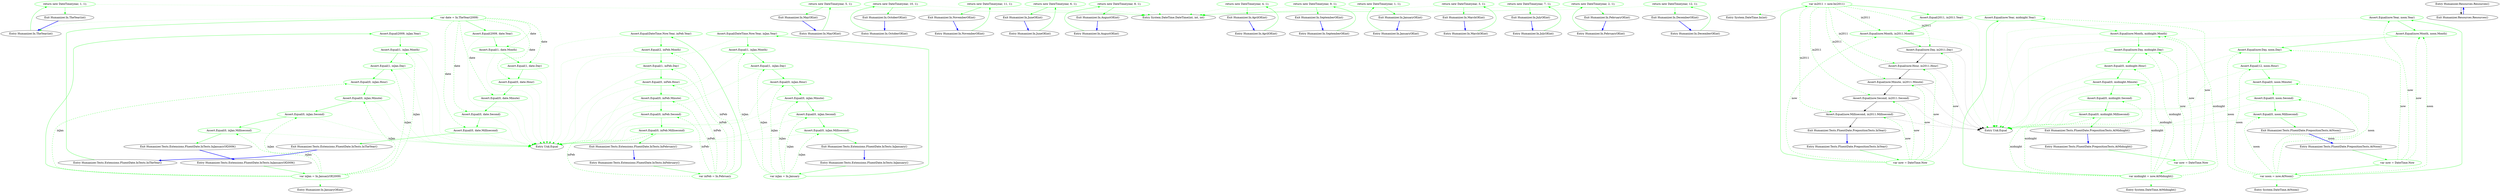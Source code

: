 digraph  {
d1 [label="return new DateTime(year, 1, 1);", span="12-12", cluster="Humanizer.In.TheYear(int)", color=green, community=0];
d0 [label="Entry Humanizer.In.TheYear(int)", span="10-10", cluster="Humanizer.In.TheYear(int)"];
d2 [label="Exit Humanizer.In.TheYear(int)", span="10-10", cluster="Humanizer.In.TheYear(int)"];
d3 [label="Entry System.DateTime.DateTime(int, int, int)", span="0-0", cluster="System.DateTime.DateTime(int, int, int)"];
m0_13 [label="Entry Humanizer.In.MayOf(int)", span="83-83", cluster="Humanizer.In.MayOf(int)", file="In.Months.cs"];
m0_14 [label="return new DateTime(year, 5, 1);", span="85-85", cluster="Humanizer.In.MayOf(int)", color=green, community=0, file="In.Months.cs"];
m0_15 [label="Exit Humanizer.In.MayOf(int)", span="83-83", cluster="Humanizer.In.MayOf(int)", file="In.Months.cs"];
m0_28 [label="Entry Humanizer.In.OctoberOf(int)", span="163-163", cluster="Humanizer.In.OctoberOf(int)", file="In.Months.cs"];
m0_29 [label="return new DateTime(year, 10, 1);", span="165-165", cluster="Humanizer.In.OctoberOf(int)", color=green, community=0, file="In.Months.cs"];
m0_30 [label="Exit Humanizer.In.OctoberOf(int)", span="163-163", cluster="Humanizer.In.OctoberOf(int)", file="In.Months.cs"];
m0_31 [label="Entry Humanizer.In.NovemberOf(int)", span="179-179", cluster="Humanizer.In.NovemberOf(int)", file="In.Months.cs"];
m0_32 [label="return new DateTime(year, 11, 1);", span="181-181", cluster="Humanizer.In.NovemberOf(int)", color=green, community=0, file="In.Months.cs"];
m0_33 [label="Exit Humanizer.In.NovemberOf(int)", span="179-179", cluster="Humanizer.In.NovemberOf(int)", file="In.Months.cs"];
m0_16 [label="Entry Humanizer.In.JuneOf(int)", span="99-99", cluster="Humanizer.In.JuneOf(int)", file="In.Months.cs"];
m0_17 [label="return new DateTime(year, 6, 1);", span="101-101", cluster="Humanizer.In.JuneOf(int)", color=green, community=0, file="In.Months.cs"];
m0_18 [label="Exit Humanizer.In.JuneOf(int)", span="99-99", cluster="Humanizer.In.JuneOf(int)", file="In.Months.cs"];
m0_22 [label="Entry Humanizer.In.AugustOf(int)", span="131-131", cluster="Humanizer.In.AugustOf(int)", file="In.Months.cs"];
m0_23 [label="return new DateTime(year, 8, 1);", span="133-133", cluster="Humanizer.In.AugustOf(int)", color=green, community=0, file="In.Months.cs"];
m0_24 [label="Exit Humanizer.In.AugustOf(int)", span="131-131", cluster="Humanizer.In.AugustOf(int)", file="In.Months.cs"];
m0_10 [label="Entry Humanizer.In.AprilOf(int)", span="67-67", cluster="Humanizer.In.AprilOf(int)", file="In.Months.cs"];
m0_11 [label="return new DateTime(year, 4, 1);", span="69-69", cluster="Humanizer.In.AprilOf(int)", color=green, community=0, file="In.Months.cs"];
m0_12 [label="Exit Humanizer.In.AprilOf(int)", span="67-67", cluster="Humanizer.In.AprilOf(int)", file="In.Months.cs"];
m0_25 [label="Entry Humanizer.In.SeptemberOf(int)", span="147-147", cluster="Humanizer.In.SeptemberOf(int)", file="In.Months.cs"];
m0_26 [label="return new DateTime(year, 9, 1);", span="149-149", cluster="Humanizer.In.SeptemberOf(int)", color=green, community=0, file="In.Months.cs"];
m0_27 [label="Exit Humanizer.In.SeptemberOf(int)", span="147-147", cluster="Humanizer.In.SeptemberOf(int)", file="In.Months.cs"];
m0_0 [label="Entry Humanizer.In.JanuaryOf(int)", span="19-19", cluster="Humanizer.In.JanuaryOf(int)", file="In.Months.cs"];
m0_1 [label="return new DateTime(year, 1, 1);", span="21-21", cluster="Humanizer.In.JanuaryOf(int)", color=green, community=0, file="In.Months.cs"];
m0_2 [label="Exit Humanizer.In.JanuaryOf(int)", span="19-19", cluster="Humanizer.In.JanuaryOf(int)", file="In.Months.cs"];
m0_7 [label="Entry Humanizer.In.MarchOf(int)", span="51-51", cluster="Humanizer.In.MarchOf(int)", file="In.Months.cs"];
m0_8 [label="return new DateTime(year, 3, 1);", span="53-53", cluster="Humanizer.In.MarchOf(int)", color=green, community=0, file="In.Months.cs"];
m0_9 [label="Exit Humanizer.In.MarchOf(int)", span="51-51", cluster="Humanizer.In.MarchOf(int)", file="In.Months.cs"];
m0_19 [label="Entry Humanizer.In.JulyOf(int)", span="115-115", cluster="Humanizer.In.JulyOf(int)", file="In.Months.cs"];
m0_20 [label="return new DateTime(year, 7, 1);", span="117-117", cluster="Humanizer.In.JulyOf(int)", color=green, community=0, file="In.Months.cs"];
m0_21 [label="Exit Humanizer.In.JulyOf(int)", span="115-115", cluster="Humanizer.In.JulyOf(int)", file="In.Months.cs"];
m0_4 [label="Entry Humanizer.In.FebruaryOf(int)", span="35-35", cluster="Humanizer.In.FebruaryOf(int)", file="In.Months.cs"];
m0_5 [label="return new DateTime(year, 2, 1);", span="37-37", cluster="Humanizer.In.FebruaryOf(int)", color=green, community=0, file="In.Months.cs"];
m0_6 [label="Exit Humanizer.In.FebruaryOf(int)", span="35-35", cluster="Humanizer.In.FebruaryOf(int)", file="In.Months.cs"];
m0_34 [label="Entry Humanizer.In.DecemberOf(int)", span="195-195", cluster="Humanizer.In.DecemberOf(int)", file="In.Months.cs"];
m0_35 [label="return new DateTime(year, 12, 1);", span="197-197", cluster="Humanizer.In.DecemberOf(int)", color=green, community=0, file="In.Months.cs"];
m0_36 [label="Exit Humanizer.In.DecemberOf(int)", span="195-195", cluster="Humanizer.In.DecemberOf(int)", file="In.Months.cs"];
m1_11 [label="Entry Humanizer.Tests.Extensions.FluentDate.InTests.InJanuaryOf2009()", span="20-20", cluster="Humanizer.Tests.Extensions.FluentDate.InTests.InJanuaryOf2009()", file="InTests.cs"];
m1_12 [label="var inJan = In.JanuaryOf(2009)", span="22-22", cluster="Humanizer.Tests.Extensions.FluentDate.InTests.InJanuaryOf2009()", color=green, community=0, file="InTests.cs"];
m1_13 [label="Assert.Equal(2009, inJan.Year)", span="23-23", cluster="Humanizer.Tests.Extensions.FluentDate.InTests.InJanuaryOf2009()", color=green, community=0, file="InTests.cs"];
m1_14 [label="Assert.Equal(1, inJan.Month)", span="24-24", cluster="Humanizer.Tests.Extensions.FluentDate.InTests.InJanuaryOf2009()", color=green, community=0, file="InTests.cs"];
m1_15 [label="Assert.Equal(1, inJan.Day)", span="25-25", cluster="Humanizer.Tests.Extensions.FluentDate.InTests.InJanuaryOf2009()", color=green, community=0, file="InTests.cs"];
m1_16 [label="Assert.Equal(0, inJan.Hour)", span="26-26", cluster="Humanizer.Tests.Extensions.FluentDate.InTests.InJanuaryOf2009()", color=green, community=0, file="InTests.cs"];
m1_17 [label="Assert.Equal(0, inJan.Minute)", span="27-27", cluster="Humanizer.Tests.Extensions.FluentDate.InTests.InJanuaryOf2009()", color=green, community=0, file="InTests.cs"];
m1_18 [label="Assert.Equal(0, inJan.Second)", span="28-28", cluster="Humanizer.Tests.Extensions.FluentDate.InTests.InJanuaryOf2009()", color=green, community=0, file="InTests.cs"];
m1_19 [label="Assert.Equal(0, inJan.Millisecond)", span="29-29", cluster="Humanizer.Tests.Extensions.FluentDate.InTests.InJanuaryOf2009()", color=green, community=0, file="InTests.cs"];
m1_20 [label="Exit Humanizer.Tests.Extensions.FluentDate.InTests.InJanuaryOf2009()", span="20-20", cluster="Humanizer.Tests.Extensions.FluentDate.InTests.InJanuaryOf2009()", file="InTests.cs"];
m1_22 [label="Entry Humanizer.Tests.Extensions.FluentDate.InTests.InFebruary()", span="33-33", cluster="Humanizer.Tests.Extensions.FluentDate.InTests.InFebruary()", file="InTests.cs"];
m1_23 [label="var inFeb = In.February", span="35-35", cluster="Humanizer.Tests.Extensions.FluentDate.InTests.InFebruary()", color=green, community=0, file="InTests.cs"];
m1_24 [label="Assert.Equal(DateTime.Now.Year, inFeb.Year)", span="36-36", cluster="Humanizer.Tests.Extensions.FluentDate.InTests.InFebruary()", color=green, community=0, file="InTests.cs"];
m1_25 [label="Assert.Equal(2, inFeb.Month)", span="37-37", cluster="Humanizer.Tests.Extensions.FluentDate.InTests.InFebruary()", color=green, community=0, file="InTests.cs"];
m1_26 [label="Assert.Equal(1, inFeb.Day)", span="38-38", cluster="Humanizer.Tests.Extensions.FluentDate.InTests.InFebruary()", color=green, community=0, file="InTests.cs"];
m1_27 [label="Assert.Equal(0, inFeb.Hour)", span="39-39", cluster="Humanizer.Tests.Extensions.FluentDate.InTests.InFebruary()", color=green, community=0, file="InTests.cs"];
m1_28 [label="Assert.Equal(0, inFeb.Minute)", span="40-40", cluster="Humanizer.Tests.Extensions.FluentDate.InTests.InFebruary()", color=green, community=0, file="InTests.cs"];
m1_29 [label="Assert.Equal(0, inFeb.Second)", span="41-41", cluster="Humanizer.Tests.Extensions.FluentDate.InTests.InFebruary()", color=green, community=0, file="InTests.cs"];
m1_30 [label="Assert.Equal(0, inFeb.Millisecond)", span="42-42", cluster="Humanizer.Tests.Extensions.FluentDate.InTests.InFebruary()", color=green, community=0, file="InTests.cs"];
m1_31 [label="Exit Humanizer.Tests.Extensions.FluentDate.InTests.InFebruary()", span="33-33", cluster="Humanizer.Tests.Extensions.FluentDate.InTests.InFebruary()", file="InTests.cs"];
m1_21 [label="Entry Humanizer.In.JanuaryOf(int)", span="19-19", cluster="Humanizer.In.JanuaryOf(int)", file="InTests.cs"];
m1_10 [label="Entry Unk.Equal", span="", cluster="Unk.Equal", file="InTests.cs"];
m1_32 [label="Entry Humanizer.Tests.Extensions.FluentDate.InTests.InTheYear()", span="46-46", cluster="Humanizer.Tests.Extensions.FluentDate.InTests.InTheYear()", file="InTests.cs"];
m1_33 [label="var date = In.TheYear(2009)", span="48-48", cluster="Humanizer.Tests.Extensions.FluentDate.InTests.InTheYear()", color=green, community=0, file="InTests.cs"];
m1_34 [label="Assert.Equal(2009, date.Year)", span="49-49", cluster="Humanizer.Tests.Extensions.FluentDate.InTests.InTheYear()", color=green, community=0, file="InTests.cs"];
m1_35 [label="Assert.Equal(1, date.Month)", span="50-50", cluster="Humanizer.Tests.Extensions.FluentDate.InTests.InTheYear()", color=green, community=0, file="InTests.cs"];
m1_36 [label="Assert.Equal(1, date.Day)", span="51-51", cluster="Humanizer.Tests.Extensions.FluentDate.InTests.InTheYear()", color=green, community=0, file="InTests.cs"];
m1_37 [label="Assert.Equal(0, date.Hour)", span="52-52", cluster="Humanizer.Tests.Extensions.FluentDate.InTests.InTheYear()", color=green, community=0, file="InTests.cs"];
m1_38 [label="Assert.Equal(0, date.Minute)", span="53-53", cluster="Humanizer.Tests.Extensions.FluentDate.InTests.InTheYear()", color=green, community=0, file="InTests.cs"];
m1_39 [label="Assert.Equal(0, date.Second)", span="54-54", cluster="Humanizer.Tests.Extensions.FluentDate.InTests.InTheYear()", color=green, community=0, file="InTests.cs"];
m1_40 [label="Assert.Equal(0, date.Millisecond)", span="55-55", cluster="Humanizer.Tests.Extensions.FluentDate.InTests.InTheYear()", color=green, community=0, file="InTests.cs"];
m1_41 [label="Exit Humanizer.Tests.Extensions.FluentDate.InTests.InTheYear()", span="46-46", cluster="Humanizer.Tests.Extensions.FluentDate.InTests.InTheYear()", file="InTests.cs"];
m1_0 [label="Entry Humanizer.Tests.Extensions.FluentDate.InTests.InJanuary()", span="7-7", cluster="Humanizer.Tests.Extensions.FluentDate.InTests.InJanuary()", file="InTests.cs"];
m1_1 [label="var inJan = In.January", span="9-9", cluster="Humanizer.Tests.Extensions.FluentDate.InTests.InJanuary()", color=green, community=0, file="InTests.cs"];
m1_2 [label="Assert.Equal(DateTime.Now.Year, inJan.Year)", span="10-10", cluster="Humanizer.Tests.Extensions.FluentDate.InTests.InJanuary()", color=green, community=0, file="InTests.cs"];
m1_3 [label="Assert.Equal(1, inJan.Month)", span="11-11", cluster="Humanizer.Tests.Extensions.FluentDate.InTests.InJanuary()", color=green, community=0, file="InTests.cs"];
m1_4 [label="Assert.Equal(1, inJan.Day)", span="12-12", cluster="Humanizer.Tests.Extensions.FluentDate.InTests.InJanuary()", color=green, community=0, file="InTests.cs"];
m1_5 [label="Assert.Equal(0, inJan.Hour)", span="13-13", cluster="Humanizer.Tests.Extensions.FluentDate.InTests.InJanuary()", color=green, community=0, file="InTests.cs"];
m1_6 [label="Assert.Equal(0, inJan.Minute)", span="14-14", cluster="Humanizer.Tests.Extensions.FluentDate.InTests.InJanuary()", color=green, community=0, file="InTests.cs"];
m1_7 [label="Assert.Equal(0, inJan.Second)", span="15-15", cluster="Humanizer.Tests.Extensions.FluentDate.InTests.InJanuary()", color=green, community=0, file="InTests.cs"];
m1_8 [label="Assert.Equal(0, inJan.Millisecond)", span="16-16", cluster="Humanizer.Tests.Extensions.FluentDate.InTests.InJanuary()", color=green, community=0, file="InTests.cs"];
m1_9 [label="Exit Humanizer.Tests.Extensions.FluentDate.InTests.InJanuary()", span="7-7", cluster="Humanizer.Tests.Extensions.FluentDate.InTests.InJanuary()", file="InTests.cs"];
m4_36 [label="Entry System.DateTime.In(int)", span="36-36", cluster="System.DateTime.In(int)", file="PrepositionsExtensions.cs"];
m4_25 [label="Entry Humanizer.Tests.FluentDate.PrepositionTests.InYear()", span="36-36", cluster="Humanizer.Tests.FluentDate.PrepositionTests.InYear()", file="PrepositionsExtensions.cs"];
m4_26 [label="var now = DateTime.Now", span="38-38", cluster="Humanizer.Tests.FluentDate.PrepositionTests.InYear()", color=green, community=0, file="PrepositionsExtensions.cs"];
m4_27 [label="var in2011 = now.In(2011)", span="39-39", cluster="Humanizer.Tests.FluentDate.PrepositionTests.InYear()", color=green, community=0, file="PrepositionsExtensions.cs"];
m4_29 [label="Assert.Equal(now.Month, in2011.Month)", span="41-41", cluster="Humanizer.Tests.FluentDate.PrepositionTests.InYear()", color=green, community=0, file="PrepositionsExtensions.cs"];
m4_30 [label="Assert.Equal(now.Day, in2011.Day)", span="42-42", cluster="Humanizer.Tests.FluentDate.PrepositionTests.InYear()", file="PrepositionsExtensions.cs"];
m4_31 [label="Assert.Equal(now.Hour, in2011.Hour)", span="43-43", cluster="Humanizer.Tests.FluentDate.PrepositionTests.InYear()", file="PrepositionsExtensions.cs"];
m4_32 [label="Assert.Equal(now.Minute, in2011.Minute)", span="44-44", cluster="Humanizer.Tests.FluentDate.PrepositionTests.InYear()", file="PrepositionsExtensions.cs"];
m4_33 [label="Assert.Equal(now.Second, in2011.Second)", span="45-45", cluster="Humanizer.Tests.FluentDate.PrepositionTests.InYear()", file="PrepositionsExtensions.cs"];
m4_34 [label="Assert.Equal(now.Millisecond, in2011.Millisecond)", span="46-46", cluster="Humanizer.Tests.FluentDate.PrepositionTests.InYear()", file="PrepositionsExtensions.cs"];
m4_28 [label="Assert.Equal(2011, in2011.Year)", span="40-40", cluster="Humanizer.Tests.FluentDate.PrepositionTests.InYear()", color=green, community=0, file="PrepositionsExtensions.cs"];
m4_35 [label="Exit Humanizer.Tests.FluentDate.PrepositionTests.InYear()", span="36-36", cluster="Humanizer.Tests.FluentDate.PrepositionTests.InYear()", file="PrepositionsExtensions.cs"];
m4_0 [label="Entry Humanizer.Tests.FluentDate.PrepositionTests.AtMidnight()", span="8-8", cluster="Humanizer.Tests.FluentDate.PrepositionTests.AtMidnight()", file="PrepositionsExtensions.cs"];
m4_1 [label="var now = DateTime.Now", span="10-10", cluster="Humanizer.Tests.FluentDate.PrepositionTests.AtMidnight()", color=green, community=0, file="PrepositionsExtensions.cs"];
m4_2 [label="var midnight = now.AtMidnight()", span="11-11", cluster="Humanizer.Tests.FluentDate.PrepositionTests.AtMidnight()", color=green, community=0, file="PrepositionsExtensions.cs"];
m4_3 [label="Assert.Equal(now.Year, midnight.Year)", span="12-12", cluster="Humanizer.Tests.FluentDate.PrepositionTests.AtMidnight()", color=green, community=0, file="PrepositionsExtensions.cs"];
m4_4 [label="Assert.Equal(now.Month, midnight.Month)", span="13-13", cluster="Humanizer.Tests.FluentDate.PrepositionTests.AtMidnight()", color=green, community=0, file="PrepositionsExtensions.cs"];
m4_5 [label="Assert.Equal(now.Day, midnight.Day)", span="14-14", cluster="Humanizer.Tests.FluentDate.PrepositionTests.AtMidnight()", color=green, community=0, file="PrepositionsExtensions.cs"];
m4_6 [label="Assert.Equal(0, midnight.Hour)", span="15-15", cluster="Humanizer.Tests.FluentDate.PrepositionTests.AtMidnight()", color=green, community=0, file="PrepositionsExtensions.cs"];
m4_7 [label="Assert.Equal(0, midnight.Minute)", span="16-16", cluster="Humanizer.Tests.FluentDate.PrepositionTests.AtMidnight()", color=green, community=0, file="PrepositionsExtensions.cs"];
m4_8 [label="Assert.Equal(0, midnight.Second)", span="17-17", cluster="Humanizer.Tests.FluentDate.PrepositionTests.AtMidnight()", color=green, community=0, file="PrepositionsExtensions.cs"];
m4_9 [label="Assert.Equal(0, midnight.Millisecond)", span="18-18", cluster="Humanizer.Tests.FluentDate.PrepositionTests.AtMidnight()", color=green, community=0, file="PrepositionsExtensions.cs"];
m4_10 [label="Exit Humanizer.Tests.FluentDate.PrepositionTests.AtMidnight()", span="8-8", cluster="Humanizer.Tests.FluentDate.PrepositionTests.AtMidnight()", file="PrepositionsExtensions.cs"];
m4_24 [label="Entry System.DateTime.AtNoon()", span="25-25", cluster="System.DateTime.AtNoon()", file="PrepositionsExtensions.cs"];
m4_12 [label="Entry Unk.Equal", span="", cluster="Unk.Equal", file="PrepositionsExtensions.cs"];
m4_13 [label="Entry Humanizer.Tests.FluentDate.PrepositionTests.AtNoon()", span="22-22", cluster="Humanizer.Tests.FluentDate.PrepositionTests.AtNoon()", file="PrepositionsExtensions.cs"];
m4_14 [label="var now = DateTime.Now", span="24-24", cluster="Humanizer.Tests.FluentDate.PrepositionTests.AtNoon()", color=green, community=0, file="PrepositionsExtensions.cs"];
m4_15 [label="var noon = now.AtNoon()", span="25-25", cluster="Humanizer.Tests.FluentDate.PrepositionTests.AtNoon()", color=green, community=0, file="PrepositionsExtensions.cs"];
m4_16 [label="Assert.Equal(now.Year, noon.Year)", span="26-26", cluster="Humanizer.Tests.FluentDate.PrepositionTests.AtNoon()", color=green, community=0, file="PrepositionsExtensions.cs"];
m4_17 [label="Assert.Equal(now.Month, noon.Month)", span="27-27", cluster="Humanizer.Tests.FluentDate.PrepositionTests.AtNoon()", color=green, community=0, file="PrepositionsExtensions.cs"];
m4_18 [label="Assert.Equal(now.Day, noon.Day)", span="28-28", cluster="Humanizer.Tests.FluentDate.PrepositionTests.AtNoon()", color=green, community=0, file="PrepositionsExtensions.cs"];
m4_19 [label="Assert.Equal(12, noon.Hour)", span="29-29", cluster="Humanizer.Tests.FluentDate.PrepositionTests.AtNoon()", color=green, community=0, file="PrepositionsExtensions.cs"];
m4_20 [label="Assert.Equal(0, noon.Minute)", span="30-30", cluster="Humanizer.Tests.FluentDate.PrepositionTests.AtNoon()", color=green, community=0, file="PrepositionsExtensions.cs"];
m4_21 [label="Assert.Equal(0, noon.Second)", span="31-31", cluster="Humanizer.Tests.FluentDate.PrepositionTests.AtNoon()", color=green, community=0, file="PrepositionsExtensions.cs"];
m4_22 [label="Assert.Equal(0, noon.Millisecond)", span="32-32", cluster="Humanizer.Tests.FluentDate.PrepositionTests.AtNoon()", color=green, community=0, file="PrepositionsExtensions.cs"];
m4_23 [label="Exit Humanizer.Tests.FluentDate.PrepositionTests.AtNoon()", span="22-22", cluster="Humanizer.Tests.FluentDate.PrepositionTests.AtNoon()", file="PrepositionsExtensions.cs"];
m4_11 [label="Entry System.DateTime.AtMidnight()", span="15-15", cluster="System.DateTime.AtMidnight()", file="PrepositionsExtensions.cs"];
m6_0 [label="Entry Humanizer.Resources.Resources()", span="31-31", cluster="Humanizer.Resources.Resources()", file="Resources.Designer.cs"];
m6_1 [label="Exit Humanizer.Resources.Resources()", span="31-31", cluster="Humanizer.Resources.Resources()", file="Resources.Designer.cs"];
d1 -> d2  [key=0, style=solid, color=green];
d1 -> d3  [key=2, style=dotted, color=green];
d0 -> d1  [key=0, style=solid, color=green];
d2 -> d0  [key=0, style=bold, color=blue];
m0_13 -> m0_14  [key=0, style=solid, color=green];
m0_14 -> m0_15  [key=0, style=solid, color=green];
m0_14 -> d3  [key=2, style=dotted, color=green];
m0_15 -> m0_13  [key=0, style=bold, color=blue];
m0_28 -> m0_29  [key=0, style=solid, color=green];
m0_29 -> m0_30  [key=0, style=solid, color=green];
m0_29 -> d3  [key=2, style=dotted, color=green];
m0_30 -> m0_28  [key=0, style=bold, color=blue];
m0_31 -> m0_32  [key=0, style=solid, color=green];
m0_32 -> m0_33  [key=0, style=solid, color=green];
m0_32 -> d3  [key=2, style=dotted, color=green];
m0_33 -> m0_31  [key=0, style=bold, color=blue];
m0_16 -> m0_17  [key=0, style=solid, color=green];
m0_17 -> m0_18  [key=0, style=solid, color=green];
m0_17 -> d3  [key=2, style=dotted, color=green];
m0_18 -> m0_16  [key=0, style=bold, color=blue];
m0_22 -> m0_23  [key=0, style=solid, color=green];
m0_23 -> m0_24  [key=0, style=solid, color=green];
m0_23 -> d3  [key=2, style=dotted, color=green];
m0_24 -> m0_22  [key=0, style=bold, color=blue];
m0_10 -> m0_11  [key=0, style=solid, color=green];
m0_11 -> m0_12  [key=0, style=solid, color=green];
m0_11 -> d3  [key=2, style=dotted, color=green];
m0_12 -> m0_10  [key=0, style=bold, color=blue];
m0_25 -> m0_26  [key=0, style=solid, color=green];
m0_26 -> m0_27  [key=0, style=solid, color=green];
m0_26 -> d3  [key=2, style=dotted, color=green];
m0_27 -> m0_25  [key=0, style=bold, color=blue];
m0_0 -> m0_1  [key=0, style=solid, color=green];
m0_1 -> m0_2  [key=0, style=solid, color=green];
m0_1 -> d3  [key=2, style=dotted, color=green];
m0_2 -> m0_0  [key=0, style=bold, color=blue];
m0_7 -> m0_8  [key=0, style=solid, color=green];
m0_8 -> m0_9  [key=0, style=solid, color=green];
m0_8 -> d3  [key=2, style=dotted, color=green];
m0_9 -> m0_7  [key=0, style=bold, color=blue];
m0_19 -> m0_20  [key=0, style=solid, color=green];
m0_20 -> m0_21  [key=0, style=solid, color=green];
m0_20 -> d3  [key=2, style=dotted, color=green];
m0_21 -> m0_19  [key=0, style=bold, color=blue];
m0_4 -> m0_5  [key=0, style=solid, color=green];
m0_5 -> m0_6  [key=0, style=solid, color=green];
m0_5 -> d3  [key=2, style=dotted, color=green];
m0_6 -> m0_4  [key=0, style=bold, color=blue];
m0_34 -> m0_35  [key=0, style=solid, color=green];
m0_35 -> m0_36  [key=0, style=solid, color=green];
m0_35 -> d3  [key=2, style=dotted, color=green];
m0_36 -> m0_34  [key=0, style=bold, color=blue];
m1_11 -> m1_12  [key=0, style=solid, color=green];
m1_12 -> m1_13  [key=0, style=solid, color=green];
m1_12 -> m1_21  [key=2, style=dotted, color=green];
m1_12 -> m1_14  [key=1, style=dashed, color=green, label=inJan];
m1_12 -> m1_15  [key=1, style=dashed, color=green, label=inJan];
m1_12 -> m1_16  [key=1, style=dashed, color=green, label=inJan];
m1_12 -> m1_17  [key=1, style=dashed, color=green, label=inJan];
m1_12 -> m1_18  [key=1, style=dashed, color=green, label=inJan];
m1_12 -> m1_19  [key=1, style=dashed, color=green, label=inJan];
m1_13 -> m1_14  [key=0, style=solid, color=green];
m1_13 -> m1_10  [key=2, style=dotted, color=green];
m1_14 -> m1_15  [key=0, style=solid, color=green];
m1_14 -> m1_10  [key=2, style=dotted, color=green];
m1_15 -> m1_16  [key=0, style=solid, color=green];
m1_15 -> m1_10  [key=2, style=dotted, color=green];
m1_16 -> m1_17  [key=0, style=solid, color=green];
m1_16 -> m1_10  [key=2, style=dotted, color=green];
m1_17 -> m1_18  [key=0, style=solid, color=green];
m1_17 -> m1_10  [key=2, style=dotted, color=green];
m1_18 -> m1_19  [key=0, style=solid, color=green];
m1_18 -> m1_10  [key=2, style=dotted, color=green];
m1_19 -> m1_20  [key=0, style=solid, color=green];
m1_19 -> m1_10  [key=2, style=dotted, color=green];
m1_20 -> m1_11  [key=0, style=bold, color=blue];
m1_22 -> m1_23  [key=0, style=solid, color=green];
m1_23 -> m1_24  [key=0, style=solid, color=green];
m1_23 -> m1_25  [key=1, style=dashed, color=green, label=inFeb];
m1_23 -> m1_26  [key=1, style=dashed, color=green, label=inFeb];
m1_23 -> m1_27  [key=1, style=dashed, color=green, label=inFeb];
m1_23 -> m1_28  [key=1, style=dashed, color=green, label=inFeb];
m1_23 -> m1_29  [key=1, style=dashed, color=green, label=inFeb];
m1_23 -> m1_30  [key=1, style=dashed, color=green, label=inFeb];
m1_24 -> m1_25  [key=0, style=solid, color=green];
m1_24 -> m1_10  [key=2, style=dotted, color=green];
m1_25 -> m1_26  [key=0, style=solid, color=green];
m1_25 -> m1_10  [key=2, style=dotted, color=green];
m1_26 -> m1_27  [key=0, style=solid, color=green];
m1_26 -> m1_10  [key=2, style=dotted, color=green];
m1_27 -> m1_28  [key=0, style=solid, color=green];
m1_27 -> m1_10  [key=2, style=dotted, color=green];
m1_28 -> m1_29  [key=0, style=solid, color=green];
m1_28 -> m1_10  [key=2, style=dotted, color=green];
m1_29 -> m1_30  [key=0, style=solid, color=green];
m1_29 -> m1_10  [key=2, style=dotted, color=green];
m1_30 -> m1_31  [key=0, style=solid, color=green];
m1_30 -> m1_10  [key=2, style=dotted, color=green];
m1_31 -> m1_22  [key=0, style=bold, color=blue];
m1_32 -> m1_33  [key=0, style=solid, color=green];
m1_33 -> m1_34  [key=0, style=solid, color=green];
m1_33 -> d0  [key=2, style=dotted, color=green];
m1_33 -> m1_35  [key=1, style=dashed, color=green, label=date];
m1_33 -> m1_36  [key=1, style=dashed, color=green, label=date];
m1_33 -> m1_37  [key=1, style=dashed, color=green, label=date];
m1_33 -> m1_38  [key=1, style=dashed, color=green, label=date];
m1_33 -> m1_39  [key=1, style=dashed, color=green, label=date];
m1_33 -> m1_40  [key=1, style=dashed, color=green, label=date];
m1_34 -> m1_35  [key=0, style=solid, color=green];
m1_34 -> m1_10  [key=2, style=dotted, color=green];
m1_35 -> m1_36  [key=0, style=solid, color=green];
m1_35 -> m1_10  [key=2, style=dotted, color=green];
m1_36 -> m1_37  [key=0, style=solid, color=green];
m1_36 -> m1_10  [key=2, style=dotted, color=green];
m1_37 -> m1_38  [key=0, style=solid, color=green];
m1_37 -> m1_10  [key=2, style=dotted, color=green];
m1_38 -> m1_39  [key=0, style=solid, color=green];
m1_38 -> m1_10  [key=2, style=dotted, color=green];
m1_39 -> m1_40  [key=0, style=solid, color=green];
m1_39 -> m1_10  [key=2, style=dotted, color=green];
m1_40 -> m1_41  [key=0, style=solid, color=green];
m1_40 -> m1_10  [key=2, style=dotted, color=green];
m1_41 -> m1_32  [key=0, style=bold, color=blue];
m1_0 -> m1_1  [key=0, style=solid, color=green];
m1_1 -> m1_2  [key=0, style=solid, color=green];
m1_1 -> m1_3  [key=1, style=dashed, color=green, label=inJan];
m1_1 -> m1_4  [key=1, style=dashed, color=green, label=inJan];
m1_1 -> m1_5  [key=1, style=dashed, color=green, label=inJan];
m1_1 -> m1_6  [key=1, style=dashed, color=green, label=inJan];
m1_1 -> m1_7  [key=1, style=dashed, color=green, label=inJan];
m1_1 -> m1_8  [key=1, style=dashed, color=green, label=inJan];
m1_2 -> m1_3  [key=0, style=solid, color=green];
m1_2 -> m1_10  [key=2, style=dotted, color=green];
m1_3 -> m1_4  [key=0, style=solid, color=green];
m1_3 -> m1_10  [key=2, style=dotted, color=green];
m1_4 -> m1_5  [key=0, style=solid, color=green];
m1_4 -> m1_10  [key=2, style=dotted, color=green];
m1_5 -> m1_6  [key=0, style=solid, color=green];
m1_5 -> m1_10  [key=2, style=dotted, color=green];
m1_6 -> m1_7  [key=0, style=solid, color=green];
m1_6 -> m1_10  [key=2, style=dotted, color=green];
m1_7 -> m1_8  [key=0, style=solid, color=green];
m1_7 -> m1_10  [key=2, style=dotted, color=green];
m1_8 -> m1_9  [key=0, style=solid, color=green];
m1_8 -> m1_10  [key=2, style=dotted, color=green];
m1_9 -> m1_0  [key=0, style=bold, color=blue];
m4_25 -> m4_26  [key=0, style=solid, color=green];
m4_26 -> m4_27  [key=0, style=solid, color=green];
m4_26 -> m4_29  [key=1, style=dashed, color=green, label=now];
m4_26 -> m4_30  [key=1, style=dashed, color=green, label=now];
m4_26 -> m4_31  [key=1, style=dashed, color=green, label=now];
m4_26 -> m4_32  [key=1, style=dashed, color=green, label=now];
m4_26 -> m4_33  [key=1, style=dashed, color=green, label=now];
m4_26 -> m4_34  [key=1, style=dashed, color=green, label=now];
m4_27 -> m4_28  [key=0, style=solid, color=green];
m4_27 -> m4_36  [key=2, style=dotted, color=green];
m4_27 -> m4_29  [key=1, style=dashed, color=green, label=in2011];
m4_27 -> m4_30  [key=1, style=dashed, color=green, label=in2011];
m4_27 -> m4_31  [key=1, style=dashed, color=green, label=in2011];
m4_27 -> m4_32  [key=1, style=dashed, color=green, label=in2011];
m4_27 -> m4_33  [key=1, style=dashed, color=green, label=in2011];
m4_27 -> m4_34  [key=1, style=dashed, color=green, label=in2011];
m4_29 -> m4_30  [key=0, style=solid, color=green];
m4_29 -> m4_12  [key=2, style=dotted, color=green];
m4_30 -> m4_12  [key=2, style=dotted];
m4_30 -> m4_31  [key=0, style=solid];
m4_31 -> m4_12  [key=2, style=dotted];
m4_31 -> m4_32  [key=0, style=solid];
m4_32 -> m4_12  [key=2, style=dotted];
m4_32 -> m4_33  [key=0, style=solid];
m4_33 -> m4_12  [key=2, style=dotted];
m4_33 -> m4_34  [key=0, style=solid];
m4_34 -> m4_12  [key=2, style=dotted];
m4_34 -> m4_35  [key=0, style=solid];
m4_28 -> m4_29  [key=0, style=solid, color=green];
m4_28 -> m4_12  [key=2, style=dotted, color=green];
m4_35 -> m4_25  [key=0, style=bold, color=blue];
m4_0 -> m4_1  [key=0, style=solid, color=green];
m4_1 -> m4_2  [key=0, style=solid, color=green];
m4_1 -> m4_3  [key=1, style=dashed, color=green, label=now];
m4_1 -> m4_4  [key=1, style=dashed, color=green, label=now];
m4_1 -> m4_5  [key=1, style=dashed, color=green, label=now];
m4_2 -> m4_3  [key=0, style=solid, color=green];
m4_2 -> m4_11  [key=2, style=dotted, color=green];
m4_2 -> m4_4  [key=1, style=dashed, color=green, label=midnight];
m4_2 -> m4_5  [key=1, style=dashed, color=green, label=midnight];
m4_2 -> m4_6  [key=1, style=dashed, color=green, label=midnight];
m4_2 -> m4_7  [key=1, style=dashed, color=green, label=midnight];
m4_2 -> m4_8  [key=1, style=dashed, color=green, label=midnight];
m4_2 -> m4_9  [key=1, style=dashed, color=green, label=midnight];
m4_3 -> m4_4  [key=0, style=solid, color=green];
m4_3 -> m4_12  [key=2, style=dotted, color=green];
m4_4 -> m4_5  [key=0, style=solid, color=green];
m4_4 -> m4_12  [key=2, style=dotted, color=green];
m4_5 -> m4_6  [key=0, style=solid, color=green];
m4_5 -> m4_12  [key=2, style=dotted, color=green];
m4_6 -> m4_7  [key=0, style=solid, color=green];
m4_6 -> m4_12  [key=2, style=dotted, color=green];
m4_7 -> m4_8  [key=0, style=solid, color=green];
m4_7 -> m4_12  [key=2, style=dotted, color=green];
m4_8 -> m4_9  [key=0, style=solid, color=green];
m4_8 -> m4_12  [key=2, style=dotted, color=green];
m4_9 -> m4_10  [key=0, style=solid, color=green];
m4_9 -> m4_12  [key=2, style=dotted, color=green];
m4_10 -> m4_0  [key=0, style=bold, color=blue];
m4_13 -> m4_14  [key=0, style=solid, color=green];
m4_14 -> m4_15  [key=0, style=solid, color=green];
m4_14 -> m4_16  [key=1, style=dashed, color=green, label=now];
m4_14 -> m4_17  [key=1, style=dashed, color=green, label=now];
m4_14 -> m4_18  [key=1, style=dashed, color=green, label=now];
m4_15 -> m4_16  [key=0, style=solid, color=green];
m4_15 -> m4_24  [key=2, style=dotted, color=green];
m4_15 -> m4_17  [key=1, style=dashed, color=green, label=noon];
m4_15 -> m4_18  [key=1, style=dashed, color=green, label=noon];
m4_15 -> m4_19  [key=1, style=dashed, color=green, label=noon];
m4_15 -> m4_20  [key=1, style=dashed, color=green, label=noon];
m4_15 -> m4_21  [key=1, style=dashed, color=green, label=noon];
m4_15 -> m4_22  [key=1, style=dashed, color=green, label=noon];
m4_16 -> m4_17  [key=0, style=solid, color=green];
m4_16 -> m4_12  [key=2, style=dotted, color=green];
m4_17 -> m4_18  [key=0, style=solid, color=green];
m4_17 -> m4_12  [key=2, style=dotted, color=green];
m4_18 -> m4_19  [key=0, style=solid, color=green];
m4_18 -> m4_12  [key=2, style=dotted, color=green];
m4_19 -> m4_20  [key=0, style=solid, color=green];
m4_19 -> m4_12  [key=2, style=dotted, color=green];
m4_20 -> m4_21  [key=0, style=solid, color=green];
m4_20 -> m4_12  [key=2, style=dotted, color=green];
m4_21 -> m4_22  [key=0, style=solid, color=green];
m4_21 -> m4_12  [key=2, style=dotted, color=green];
m4_22 -> m4_23  [key=0, style=solid, color=green];
m4_22 -> m4_12  [key=2, style=dotted, color=green];
m4_23 -> m4_13  [key=0, style=bold, color=blue];
m6_0 -> m6_1  [key=0, style=solid];
m6_1 -> m6_0  [key=0, style=bold, color=blue];
}
